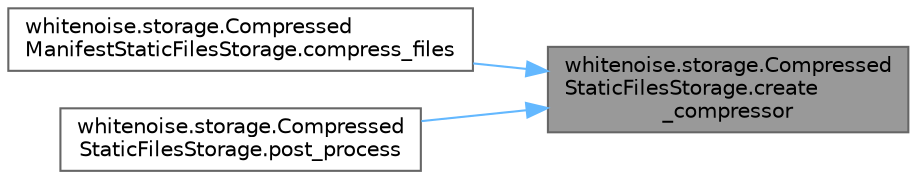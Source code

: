 digraph "whitenoise.storage.CompressedStaticFilesStorage.create_compressor"
{
 // LATEX_PDF_SIZE
  bgcolor="transparent";
  edge [fontname=Helvetica,fontsize=10,labelfontname=Helvetica,labelfontsize=10];
  node [fontname=Helvetica,fontsize=10,shape=box,height=0.2,width=0.4];
  rankdir="RL";
  Node1 [id="Node000001",label="whitenoise.storage.Compressed\lStaticFilesStorage.create\l_compressor",height=0.2,width=0.4,color="gray40", fillcolor="grey60", style="filled", fontcolor="black",tooltip=" "];
  Node1 -> Node2 [id="edge1_Node000001_Node000002",dir="back",color="steelblue1",style="solid",tooltip=" "];
  Node2 [id="Node000002",label="whitenoise.storage.Compressed\lManifestStaticFilesStorage.compress_files",height=0.2,width=0.4,color="grey40", fillcolor="white", style="filled",URL="$classwhitenoise_1_1storage_1_1_compressed_manifest_static_files_storage.html#ae53c3846898af0ebb6a5e40b120f1514",tooltip=" "];
  Node1 -> Node3 [id="edge2_Node000001_Node000003",dir="back",color="steelblue1",style="solid",tooltip=" "];
  Node3 [id="Node000003",label="whitenoise.storage.Compressed\lStaticFilesStorage.post_process",height=0.2,width=0.4,color="grey40", fillcolor="white", style="filled",URL="$classwhitenoise_1_1storage_1_1_compressed_static_files_storage.html#a054bc7986b64ba2b20ac8404e78a9ab6",tooltip=" "];
}

